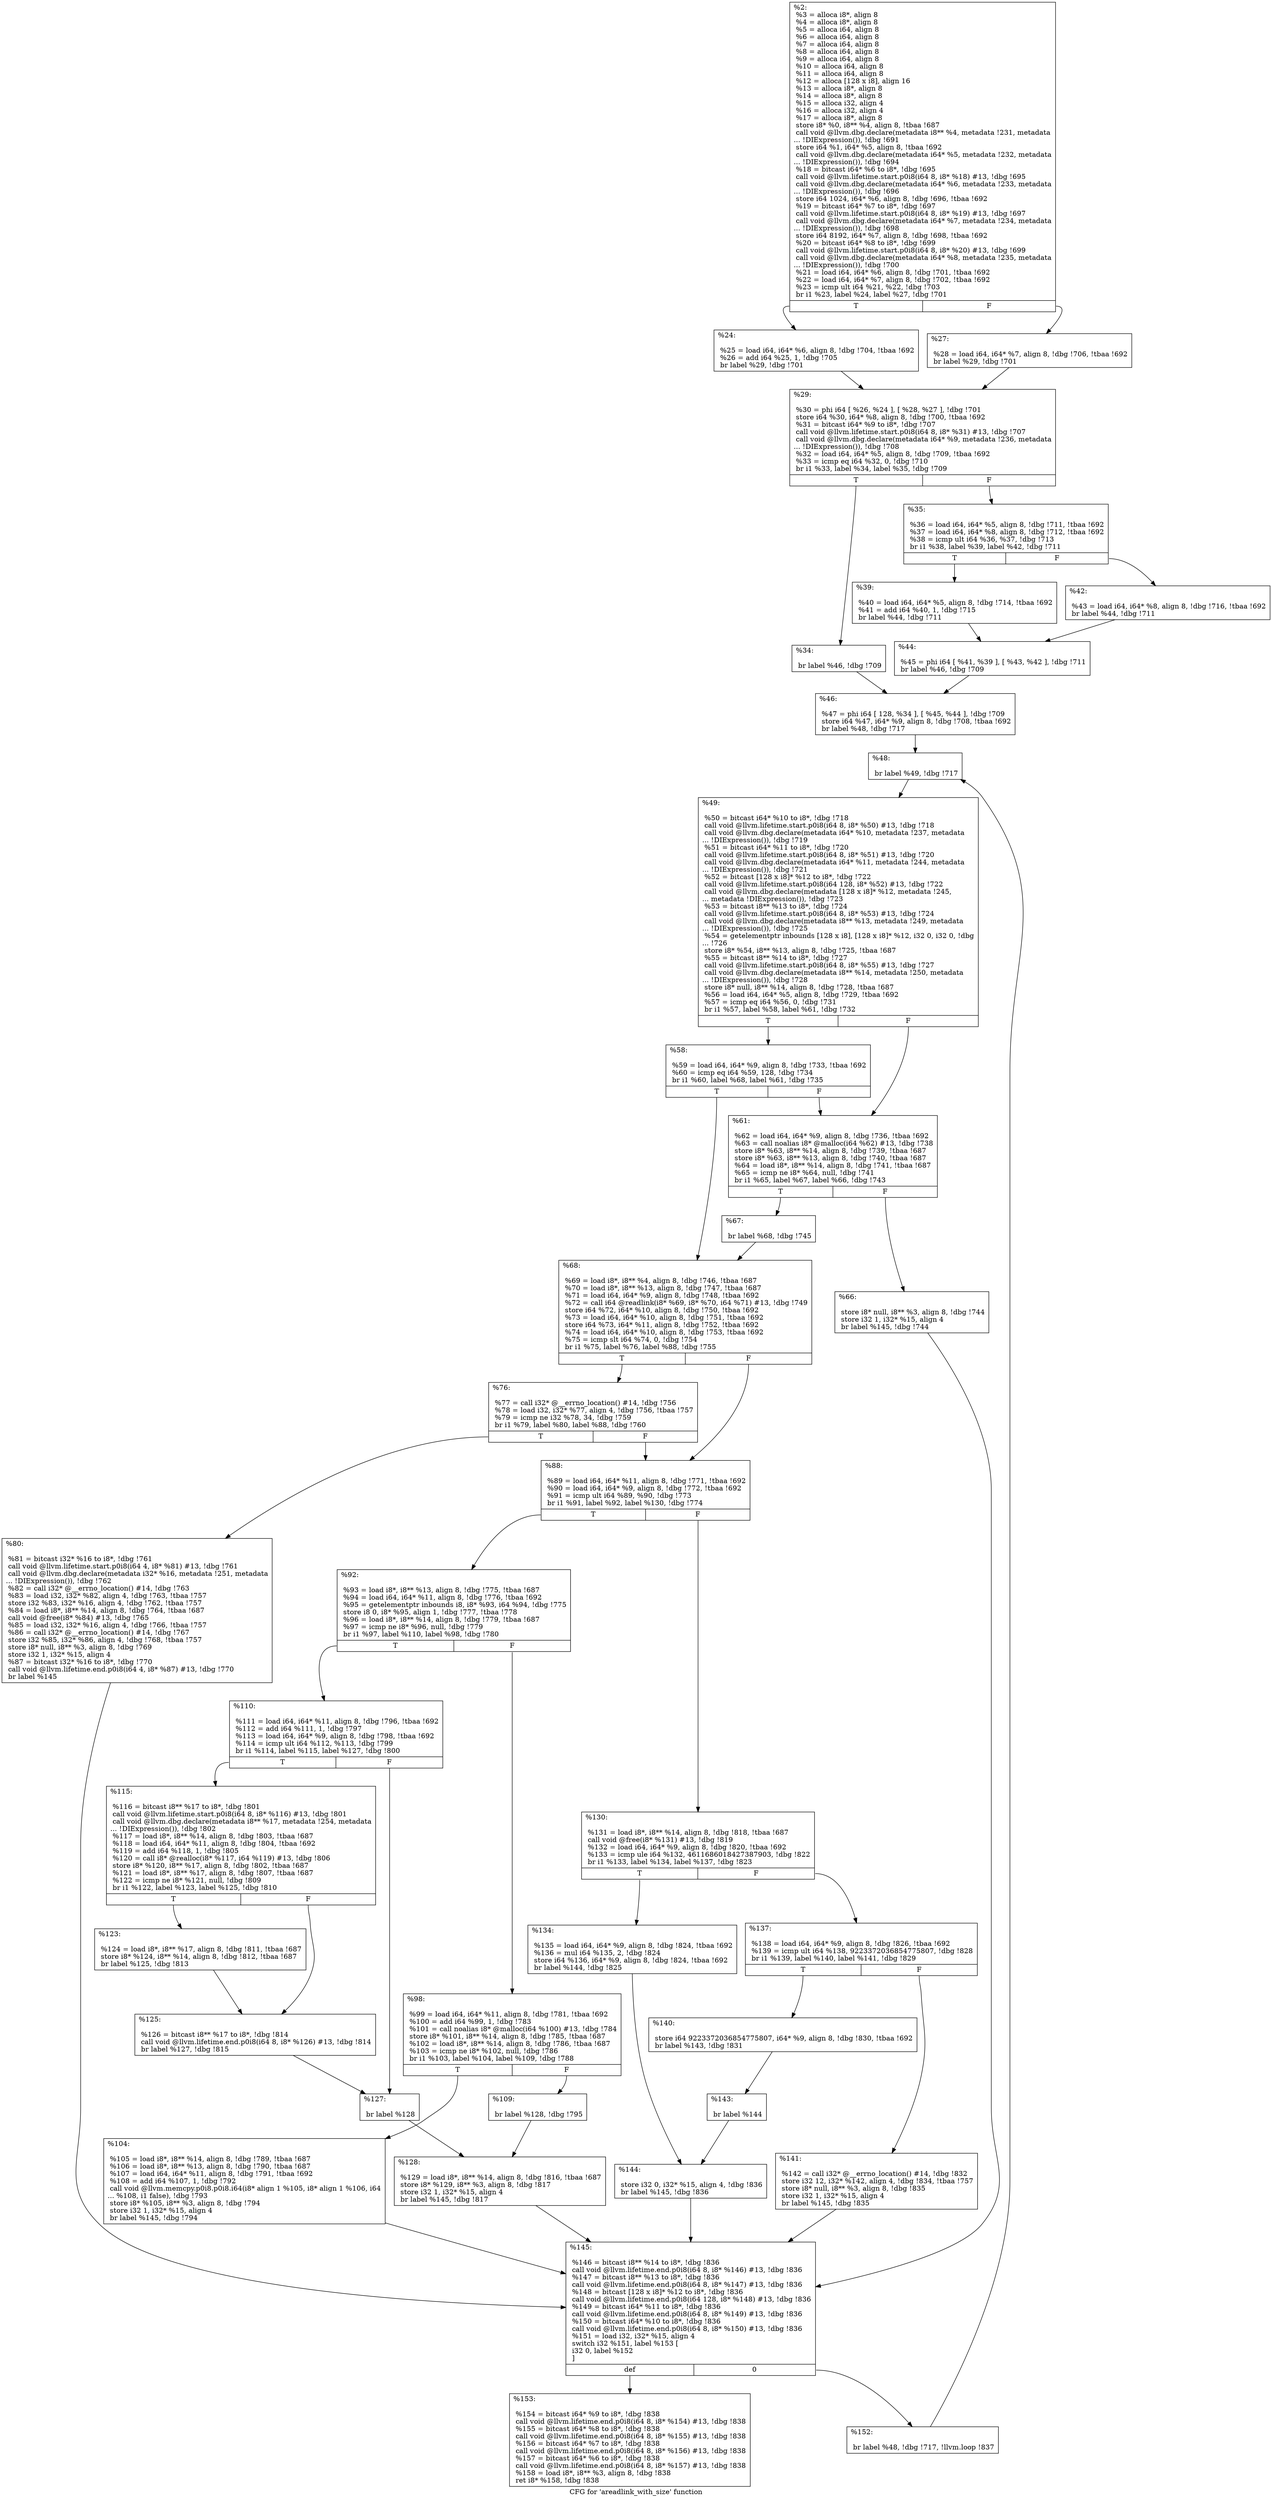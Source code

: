 digraph "CFG for 'areadlink_with_size' function" {
	label="CFG for 'areadlink_with_size' function";

	Node0x25e1880 [shape=record,label="{%2:\l  %3 = alloca i8*, align 8\l  %4 = alloca i8*, align 8\l  %5 = alloca i64, align 8\l  %6 = alloca i64, align 8\l  %7 = alloca i64, align 8\l  %8 = alloca i64, align 8\l  %9 = alloca i64, align 8\l  %10 = alloca i64, align 8\l  %11 = alloca i64, align 8\l  %12 = alloca [128 x i8], align 16\l  %13 = alloca i8*, align 8\l  %14 = alloca i8*, align 8\l  %15 = alloca i32, align 4\l  %16 = alloca i32, align 4\l  %17 = alloca i8*, align 8\l  store i8* %0, i8** %4, align 8, !tbaa !687\l  call void @llvm.dbg.declare(metadata i8** %4, metadata !231, metadata\l... !DIExpression()), !dbg !691\l  store i64 %1, i64* %5, align 8, !tbaa !692\l  call void @llvm.dbg.declare(metadata i64* %5, metadata !232, metadata\l... !DIExpression()), !dbg !694\l  %18 = bitcast i64* %6 to i8*, !dbg !695\l  call void @llvm.lifetime.start.p0i8(i64 8, i8* %18) #13, !dbg !695\l  call void @llvm.dbg.declare(metadata i64* %6, metadata !233, metadata\l... !DIExpression()), !dbg !696\l  store i64 1024, i64* %6, align 8, !dbg !696, !tbaa !692\l  %19 = bitcast i64* %7 to i8*, !dbg !697\l  call void @llvm.lifetime.start.p0i8(i64 8, i8* %19) #13, !dbg !697\l  call void @llvm.dbg.declare(metadata i64* %7, metadata !234, metadata\l... !DIExpression()), !dbg !698\l  store i64 8192, i64* %7, align 8, !dbg !698, !tbaa !692\l  %20 = bitcast i64* %8 to i8*, !dbg !699\l  call void @llvm.lifetime.start.p0i8(i64 8, i8* %20) #13, !dbg !699\l  call void @llvm.dbg.declare(metadata i64* %8, metadata !235, metadata\l... !DIExpression()), !dbg !700\l  %21 = load i64, i64* %6, align 8, !dbg !701, !tbaa !692\l  %22 = load i64, i64* %7, align 8, !dbg !702, !tbaa !692\l  %23 = icmp ult i64 %21, %22, !dbg !703\l  br i1 %23, label %24, label %27, !dbg !701\l|{<s0>T|<s1>F}}"];
	Node0x25e1880:s0 -> Node0x25e29a0;
	Node0x25e1880:s1 -> Node0x2538de0;
	Node0x25e29a0 [shape=record,label="{%24:\l\l  %25 = load i64, i64* %6, align 8, !dbg !704, !tbaa !692\l  %26 = add i64 %25, 1, !dbg !705\l  br label %29, !dbg !701\l}"];
	Node0x25e29a0 -> Node0x2538e30;
	Node0x2538de0 [shape=record,label="{%27:\l\l  %28 = load i64, i64* %7, align 8, !dbg !706, !tbaa !692\l  br label %29, !dbg !701\l}"];
	Node0x2538de0 -> Node0x2538e30;
	Node0x2538e30 [shape=record,label="{%29:\l\l  %30 = phi i64 [ %26, %24 ], [ %28, %27 ], !dbg !701\l  store i64 %30, i64* %8, align 8, !dbg !700, !tbaa !692\l  %31 = bitcast i64* %9 to i8*, !dbg !707\l  call void @llvm.lifetime.start.p0i8(i64 8, i8* %31) #13, !dbg !707\l  call void @llvm.dbg.declare(metadata i64* %9, metadata !236, metadata\l... !DIExpression()), !dbg !708\l  %32 = load i64, i64* %5, align 8, !dbg !709, !tbaa !692\l  %33 = icmp eq i64 %32, 0, !dbg !710\l  br i1 %33, label %34, label %35, !dbg !709\l|{<s0>T|<s1>F}}"];
	Node0x2538e30:s0 -> Node0x2538e80;
	Node0x2538e30:s1 -> Node0x2538ed0;
	Node0x2538e80 [shape=record,label="{%34:\l\l  br label %46, !dbg !709\l}"];
	Node0x2538e80 -> Node0x2539010;
	Node0x2538ed0 [shape=record,label="{%35:\l\l  %36 = load i64, i64* %5, align 8, !dbg !711, !tbaa !692\l  %37 = load i64, i64* %8, align 8, !dbg !712, !tbaa !692\l  %38 = icmp ult i64 %36, %37, !dbg !713\l  br i1 %38, label %39, label %42, !dbg !711\l|{<s0>T|<s1>F}}"];
	Node0x2538ed0:s0 -> Node0x2538f20;
	Node0x2538ed0:s1 -> Node0x2538f70;
	Node0x2538f20 [shape=record,label="{%39:\l\l  %40 = load i64, i64* %5, align 8, !dbg !714, !tbaa !692\l  %41 = add i64 %40, 1, !dbg !715\l  br label %44, !dbg !711\l}"];
	Node0x2538f20 -> Node0x2538fc0;
	Node0x2538f70 [shape=record,label="{%42:\l\l  %43 = load i64, i64* %8, align 8, !dbg !716, !tbaa !692\l  br label %44, !dbg !711\l}"];
	Node0x2538f70 -> Node0x2538fc0;
	Node0x2538fc0 [shape=record,label="{%44:\l\l  %45 = phi i64 [ %41, %39 ], [ %43, %42 ], !dbg !711\l  br label %46, !dbg !709\l}"];
	Node0x2538fc0 -> Node0x2539010;
	Node0x2539010 [shape=record,label="{%46:\l\l  %47 = phi i64 [ 128, %34 ], [ %45, %44 ], !dbg !709\l  store i64 %47, i64* %9, align 8, !dbg !708, !tbaa !692\l  br label %48, !dbg !717\l}"];
	Node0x2539010 -> Node0x2539060;
	Node0x2539060 [shape=record,label="{%48:\l\l  br label %49, !dbg !717\l}"];
	Node0x2539060 -> Node0x25390b0;
	Node0x25390b0 [shape=record,label="{%49:\l\l  %50 = bitcast i64* %10 to i8*, !dbg !718\l  call void @llvm.lifetime.start.p0i8(i64 8, i8* %50) #13, !dbg !718\l  call void @llvm.dbg.declare(metadata i64* %10, metadata !237, metadata\l... !DIExpression()), !dbg !719\l  %51 = bitcast i64* %11 to i8*, !dbg !720\l  call void @llvm.lifetime.start.p0i8(i64 8, i8* %51) #13, !dbg !720\l  call void @llvm.dbg.declare(metadata i64* %11, metadata !244, metadata\l... !DIExpression()), !dbg !721\l  %52 = bitcast [128 x i8]* %12 to i8*, !dbg !722\l  call void @llvm.lifetime.start.p0i8(i64 128, i8* %52) #13, !dbg !722\l  call void @llvm.dbg.declare(metadata [128 x i8]* %12, metadata !245,\l... metadata !DIExpression()), !dbg !723\l  %53 = bitcast i8** %13 to i8*, !dbg !724\l  call void @llvm.lifetime.start.p0i8(i64 8, i8* %53) #13, !dbg !724\l  call void @llvm.dbg.declare(metadata i8** %13, metadata !249, metadata\l... !DIExpression()), !dbg !725\l  %54 = getelementptr inbounds [128 x i8], [128 x i8]* %12, i32 0, i32 0, !dbg\l... !726\l  store i8* %54, i8** %13, align 8, !dbg !725, !tbaa !687\l  %55 = bitcast i8** %14 to i8*, !dbg !727\l  call void @llvm.lifetime.start.p0i8(i64 8, i8* %55) #13, !dbg !727\l  call void @llvm.dbg.declare(metadata i8** %14, metadata !250, metadata\l... !DIExpression()), !dbg !728\l  store i8* null, i8** %14, align 8, !dbg !728, !tbaa !687\l  %56 = load i64, i64* %5, align 8, !dbg !729, !tbaa !692\l  %57 = icmp eq i64 %56, 0, !dbg !731\l  br i1 %57, label %58, label %61, !dbg !732\l|{<s0>T|<s1>F}}"];
	Node0x25390b0:s0 -> Node0x2539100;
	Node0x25390b0:s1 -> Node0x2539150;
	Node0x2539100 [shape=record,label="{%58:\l\l  %59 = load i64, i64* %9, align 8, !dbg !733, !tbaa !692\l  %60 = icmp eq i64 %59, 128, !dbg !734\l  br i1 %60, label %68, label %61, !dbg !735\l|{<s0>T|<s1>F}}"];
	Node0x2539100:s0 -> Node0x2539240;
	Node0x2539100:s1 -> Node0x2539150;
	Node0x2539150 [shape=record,label="{%61:\l\l  %62 = load i64, i64* %9, align 8, !dbg !736, !tbaa !692\l  %63 = call noalias i8* @malloc(i64 %62) #13, !dbg !738\l  store i8* %63, i8** %14, align 8, !dbg !739, !tbaa !687\l  store i8* %63, i8** %13, align 8, !dbg !740, !tbaa !687\l  %64 = load i8*, i8** %14, align 8, !dbg !741, !tbaa !687\l  %65 = icmp ne i8* %64, null, !dbg !741\l  br i1 %65, label %67, label %66, !dbg !743\l|{<s0>T|<s1>F}}"];
	Node0x2539150:s0 -> Node0x25391f0;
	Node0x2539150:s1 -> Node0x25391a0;
	Node0x25391a0 [shape=record,label="{%66:\l\l  store i8* null, i8** %3, align 8, !dbg !744\l  store i32 1, i32* %15, align 4\l  br label %145, !dbg !744\l}"];
	Node0x25391a0 -> Node0x25398d0;
	Node0x25391f0 [shape=record,label="{%67:\l\l  br label %68, !dbg !745\l}"];
	Node0x25391f0 -> Node0x2539240;
	Node0x2539240 [shape=record,label="{%68:\l\l  %69 = load i8*, i8** %4, align 8, !dbg !746, !tbaa !687\l  %70 = load i8*, i8** %13, align 8, !dbg !747, !tbaa !687\l  %71 = load i64, i64* %9, align 8, !dbg !748, !tbaa !692\l  %72 = call i64 @readlink(i8* %69, i8* %70, i64 %71) #13, !dbg !749\l  store i64 %72, i64* %10, align 8, !dbg !750, !tbaa !692\l  %73 = load i64, i64* %10, align 8, !dbg !751, !tbaa !692\l  store i64 %73, i64* %11, align 8, !dbg !752, !tbaa !692\l  %74 = load i64, i64* %10, align 8, !dbg !753, !tbaa !692\l  %75 = icmp slt i64 %74, 0, !dbg !754\l  br i1 %75, label %76, label %88, !dbg !755\l|{<s0>T|<s1>F}}"];
	Node0x2539240:s0 -> Node0x2539290;
	Node0x2539240:s1 -> Node0x2539330;
	Node0x2539290 [shape=record,label="{%76:\l\l  %77 = call i32* @__errno_location() #14, !dbg !756\l  %78 = load i32, i32* %77, align 4, !dbg !756, !tbaa !757\l  %79 = icmp ne i32 %78, 34, !dbg !759\l  br i1 %79, label %80, label %88, !dbg !760\l|{<s0>T|<s1>F}}"];
	Node0x2539290:s0 -> Node0x25392e0;
	Node0x2539290:s1 -> Node0x2539330;
	Node0x25392e0 [shape=record,label="{%80:\l\l  %81 = bitcast i32* %16 to i8*, !dbg !761\l  call void @llvm.lifetime.start.p0i8(i64 4, i8* %81) #13, !dbg !761\l  call void @llvm.dbg.declare(metadata i32* %16, metadata !251, metadata\l... !DIExpression()), !dbg !762\l  %82 = call i32* @__errno_location() #14, !dbg !763\l  %83 = load i32, i32* %82, align 4, !dbg !763, !tbaa !757\l  store i32 %83, i32* %16, align 4, !dbg !762, !tbaa !757\l  %84 = load i8*, i8** %14, align 8, !dbg !764, !tbaa !687\l  call void @free(i8* %84) #13, !dbg !765\l  %85 = load i32, i32* %16, align 4, !dbg !766, !tbaa !757\l  %86 = call i32* @__errno_location() #14, !dbg !767\l  store i32 %85, i32* %86, align 4, !dbg !768, !tbaa !757\l  store i8* null, i8** %3, align 8, !dbg !769\l  store i32 1, i32* %15, align 4\l  %87 = bitcast i32* %16 to i8*, !dbg !770\l  call void @llvm.lifetime.end.p0i8(i64 4, i8* %87) #13, !dbg !770\l  br label %145\l}"];
	Node0x25392e0 -> Node0x25398d0;
	Node0x2539330 [shape=record,label="{%88:\l\l  %89 = load i64, i64* %11, align 8, !dbg !771, !tbaa !692\l  %90 = load i64, i64* %9, align 8, !dbg !772, !tbaa !692\l  %91 = icmp ult i64 %89, %90, !dbg !773\l  br i1 %91, label %92, label %130, !dbg !774\l|{<s0>T|<s1>F}}"];
	Node0x2539330:s0 -> Node0x2539380;
	Node0x2539330:s1 -> Node0x25396a0;
	Node0x2539380 [shape=record,label="{%92:\l\l  %93 = load i8*, i8** %13, align 8, !dbg !775, !tbaa !687\l  %94 = load i64, i64* %11, align 8, !dbg !776, !tbaa !692\l  %95 = getelementptr inbounds i8, i8* %93, i64 %94, !dbg !775\l  store i8 0, i8* %95, align 1, !dbg !777, !tbaa !778\l  %96 = load i8*, i8** %14, align 8, !dbg !779, !tbaa !687\l  %97 = icmp ne i8* %96, null, !dbg !779\l  br i1 %97, label %110, label %98, !dbg !780\l|{<s0>T|<s1>F}}"];
	Node0x2539380:s0 -> Node0x25394c0;
	Node0x2539380:s1 -> Node0x25393d0;
	Node0x25393d0 [shape=record,label="{%98:\l\l  %99 = load i64, i64* %11, align 8, !dbg !781, !tbaa !692\l  %100 = add i64 %99, 1, !dbg !783\l  %101 = call noalias i8* @malloc(i64 %100) #13, !dbg !784\l  store i8* %101, i8** %14, align 8, !dbg !785, !tbaa !687\l  %102 = load i8*, i8** %14, align 8, !dbg !786, !tbaa !687\l  %103 = icmp ne i8* %102, null, !dbg !786\l  br i1 %103, label %104, label %109, !dbg !788\l|{<s0>T|<s1>F}}"];
	Node0x25393d0:s0 -> Node0x2539420;
	Node0x25393d0:s1 -> Node0x2539470;
	Node0x2539420 [shape=record,label="{%104:\l\l  %105 = load i8*, i8** %14, align 8, !dbg !789, !tbaa !687\l  %106 = load i8*, i8** %13, align 8, !dbg !790, !tbaa !687\l  %107 = load i64, i64* %11, align 8, !dbg !791, !tbaa !692\l  %108 = add i64 %107, 1, !dbg !792\l  call void @llvm.memcpy.p0i8.p0i8.i64(i8* align 1 %105, i8* align 1 %106, i64\l... %108, i1 false), !dbg !793\l  store i8* %105, i8** %3, align 8, !dbg !794\l  store i32 1, i32* %15, align 4\l  br label %145, !dbg !794\l}"];
	Node0x2539420 -> Node0x25398d0;
	Node0x2539470 [shape=record,label="{%109:\l\l  br label %128, !dbg !795\l}"];
	Node0x2539470 -> Node0x2539650;
	Node0x25394c0 [shape=record,label="{%110:\l\l  %111 = load i64, i64* %11, align 8, !dbg !796, !tbaa !692\l  %112 = add i64 %111, 1, !dbg !797\l  %113 = load i64, i64* %9, align 8, !dbg !798, !tbaa !692\l  %114 = icmp ult i64 %112, %113, !dbg !799\l  br i1 %114, label %115, label %127, !dbg !800\l|{<s0>T|<s1>F}}"];
	Node0x25394c0:s0 -> Node0x2539510;
	Node0x25394c0:s1 -> Node0x2539600;
	Node0x2539510 [shape=record,label="{%115:\l\l  %116 = bitcast i8** %17 to i8*, !dbg !801\l  call void @llvm.lifetime.start.p0i8(i64 8, i8* %116) #13, !dbg !801\l  call void @llvm.dbg.declare(metadata i8** %17, metadata !254, metadata\l... !DIExpression()), !dbg !802\l  %117 = load i8*, i8** %14, align 8, !dbg !803, !tbaa !687\l  %118 = load i64, i64* %11, align 8, !dbg !804, !tbaa !692\l  %119 = add i64 %118, 1, !dbg !805\l  %120 = call i8* @realloc(i8* %117, i64 %119) #13, !dbg !806\l  store i8* %120, i8** %17, align 8, !dbg !802, !tbaa !687\l  %121 = load i8*, i8** %17, align 8, !dbg !807, !tbaa !687\l  %122 = icmp ne i8* %121, null, !dbg !809\l  br i1 %122, label %123, label %125, !dbg !810\l|{<s0>T|<s1>F}}"];
	Node0x2539510:s0 -> Node0x2539560;
	Node0x2539510:s1 -> Node0x25395b0;
	Node0x2539560 [shape=record,label="{%123:\l\l  %124 = load i8*, i8** %17, align 8, !dbg !811, !tbaa !687\l  store i8* %124, i8** %14, align 8, !dbg !812, !tbaa !687\l  br label %125, !dbg !813\l}"];
	Node0x2539560 -> Node0x25395b0;
	Node0x25395b0 [shape=record,label="{%125:\l\l  %126 = bitcast i8** %17 to i8*, !dbg !814\l  call void @llvm.lifetime.end.p0i8(i64 8, i8* %126) #13, !dbg !814\l  br label %127, !dbg !815\l}"];
	Node0x25395b0 -> Node0x2539600;
	Node0x2539600 [shape=record,label="{%127:\l\l  br label %128\l}"];
	Node0x2539600 -> Node0x2539650;
	Node0x2539650 [shape=record,label="{%128:\l\l  %129 = load i8*, i8** %14, align 8, !dbg !816, !tbaa !687\l  store i8* %129, i8** %3, align 8, !dbg !817\l  store i32 1, i32* %15, align 4\l  br label %145, !dbg !817\l}"];
	Node0x2539650 -> Node0x25398d0;
	Node0x25396a0 [shape=record,label="{%130:\l\l  %131 = load i8*, i8** %14, align 8, !dbg !818, !tbaa !687\l  call void @free(i8* %131) #13, !dbg !819\l  %132 = load i64, i64* %9, align 8, !dbg !820, !tbaa !692\l  %133 = icmp ule i64 %132, 4611686018427387903, !dbg !822\l  br i1 %133, label %134, label %137, !dbg !823\l|{<s0>T|<s1>F}}"];
	Node0x25396a0:s0 -> Node0x25396f0;
	Node0x25396a0:s1 -> Node0x2539740;
	Node0x25396f0 [shape=record,label="{%134:\l\l  %135 = load i64, i64* %9, align 8, !dbg !824, !tbaa !692\l  %136 = mul i64 %135, 2, !dbg !824\l  store i64 %136, i64* %9, align 8, !dbg !824, !tbaa !692\l  br label %144, !dbg !825\l}"];
	Node0x25396f0 -> Node0x2539880;
	Node0x2539740 [shape=record,label="{%137:\l\l  %138 = load i64, i64* %9, align 8, !dbg !826, !tbaa !692\l  %139 = icmp ult i64 %138, 9223372036854775807, !dbg !828\l  br i1 %139, label %140, label %141, !dbg !829\l|{<s0>T|<s1>F}}"];
	Node0x2539740:s0 -> Node0x2539790;
	Node0x2539740:s1 -> Node0x25397e0;
	Node0x2539790 [shape=record,label="{%140:\l\l  store i64 9223372036854775807, i64* %9, align 8, !dbg !830, !tbaa !692\l  br label %143, !dbg !831\l}"];
	Node0x2539790 -> Node0x2539830;
	Node0x25397e0 [shape=record,label="{%141:\l\l  %142 = call i32* @__errno_location() #14, !dbg !832\l  store i32 12, i32* %142, align 4, !dbg !834, !tbaa !757\l  store i8* null, i8** %3, align 8, !dbg !835\l  store i32 1, i32* %15, align 4\l  br label %145, !dbg !835\l}"];
	Node0x25397e0 -> Node0x25398d0;
	Node0x2539830 [shape=record,label="{%143:\l\l  br label %144\l}"];
	Node0x2539830 -> Node0x2539880;
	Node0x2539880 [shape=record,label="{%144:\l\l  store i32 0, i32* %15, align 4, !dbg !836\l  br label %145, !dbg !836\l}"];
	Node0x2539880 -> Node0x25398d0;
	Node0x25398d0 [shape=record,label="{%145:\l\l  %146 = bitcast i8** %14 to i8*, !dbg !836\l  call void @llvm.lifetime.end.p0i8(i64 8, i8* %146) #13, !dbg !836\l  %147 = bitcast i8** %13 to i8*, !dbg !836\l  call void @llvm.lifetime.end.p0i8(i64 8, i8* %147) #13, !dbg !836\l  %148 = bitcast [128 x i8]* %12 to i8*, !dbg !836\l  call void @llvm.lifetime.end.p0i8(i64 128, i8* %148) #13, !dbg !836\l  %149 = bitcast i64* %11 to i8*, !dbg !836\l  call void @llvm.lifetime.end.p0i8(i64 8, i8* %149) #13, !dbg !836\l  %150 = bitcast i64* %10 to i8*, !dbg !836\l  call void @llvm.lifetime.end.p0i8(i64 8, i8* %150) #13, !dbg !836\l  %151 = load i32, i32* %15, align 4\l  switch i32 %151, label %153 [\l    i32 0, label %152\l  ]\l|{<s0>def|<s1>0}}"];
	Node0x25398d0:s0 -> Node0x2539970;
	Node0x25398d0:s1 -> Node0x2539920;
	Node0x2539920 [shape=record,label="{%152:\l\l  br label %48, !dbg !717, !llvm.loop !837\l}"];
	Node0x2539920 -> Node0x2539060;
	Node0x2539970 [shape=record,label="{%153:\l\l  %154 = bitcast i64* %9 to i8*, !dbg !838\l  call void @llvm.lifetime.end.p0i8(i64 8, i8* %154) #13, !dbg !838\l  %155 = bitcast i64* %8 to i8*, !dbg !838\l  call void @llvm.lifetime.end.p0i8(i64 8, i8* %155) #13, !dbg !838\l  %156 = bitcast i64* %7 to i8*, !dbg !838\l  call void @llvm.lifetime.end.p0i8(i64 8, i8* %156) #13, !dbg !838\l  %157 = bitcast i64* %6 to i8*, !dbg !838\l  call void @llvm.lifetime.end.p0i8(i64 8, i8* %157) #13, !dbg !838\l  %158 = load i8*, i8** %3, align 8, !dbg !838\l  ret i8* %158, !dbg !838\l}"];
}
